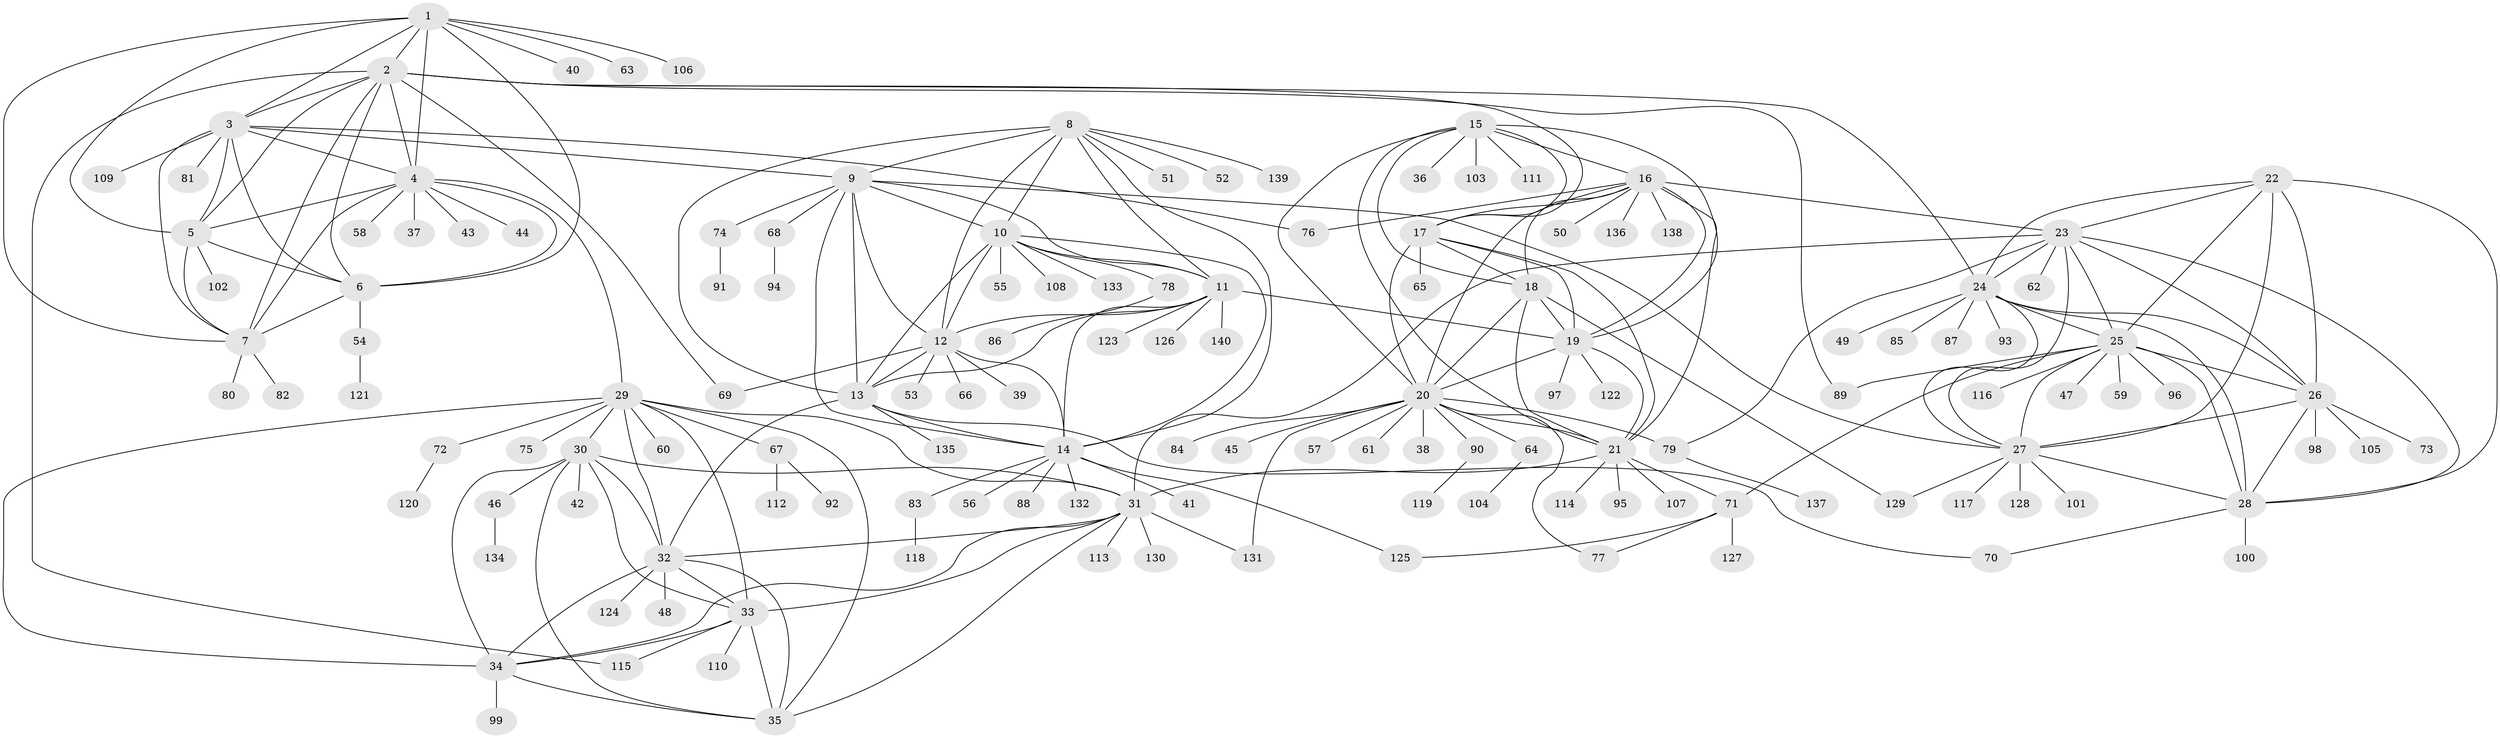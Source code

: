 // coarse degree distribution, {8: 0.06, 11: 0.02, 9: 0.04, 10: 0.06, 6: 0.03, 7: 0.06, 15: 0.02, 4: 0.02, 1: 0.51, 2: 0.17, 3: 0.01}
// Generated by graph-tools (version 1.1) at 2025/52/03/04/25 22:52:49]
// undirected, 140 vertices, 231 edges
graph export_dot {
  node [color=gray90,style=filled];
  1;
  2;
  3;
  4;
  5;
  6;
  7;
  8;
  9;
  10;
  11;
  12;
  13;
  14;
  15;
  16;
  17;
  18;
  19;
  20;
  21;
  22;
  23;
  24;
  25;
  26;
  27;
  28;
  29;
  30;
  31;
  32;
  33;
  34;
  35;
  36;
  37;
  38;
  39;
  40;
  41;
  42;
  43;
  44;
  45;
  46;
  47;
  48;
  49;
  50;
  51;
  52;
  53;
  54;
  55;
  56;
  57;
  58;
  59;
  60;
  61;
  62;
  63;
  64;
  65;
  66;
  67;
  68;
  69;
  70;
  71;
  72;
  73;
  74;
  75;
  76;
  77;
  78;
  79;
  80;
  81;
  82;
  83;
  84;
  85;
  86;
  87;
  88;
  89;
  90;
  91;
  92;
  93;
  94;
  95;
  96;
  97;
  98;
  99;
  100;
  101;
  102;
  103;
  104;
  105;
  106;
  107;
  108;
  109;
  110;
  111;
  112;
  113;
  114;
  115;
  116;
  117;
  118;
  119;
  120;
  121;
  122;
  123;
  124;
  125;
  126;
  127;
  128;
  129;
  130;
  131;
  132;
  133;
  134;
  135;
  136;
  137;
  138;
  139;
  140;
  1 -- 2;
  1 -- 3;
  1 -- 4;
  1 -- 5;
  1 -- 6;
  1 -- 7;
  1 -- 40;
  1 -- 63;
  1 -- 106;
  2 -- 3;
  2 -- 4;
  2 -- 5;
  2 -- 6;
  2 -- 7;
  2 -- 17;
  2 -- 24;
  2 -- 69;
  2 -- 89;
  2 -- 115;
  3 -- 4;
  3 -- 5;
  3 -- 6;
  3 -- 7;
  3 -- 9;
  3 -- 76;
  3 -- 81;
  3 -- 109;
  4 -- 5;
  4 -- 6;
  4 -- 7;
  4 -- 29;
  4 -- 37;
  4 -- 43;
  4 -- 44;
  4 -- 58;
  5 -- 6;
  5 -- 7;
  5 -- 102;
  6 -- 7;
  6 -- 54;
  7 -- 80;
  7 -- 82;
  8 -- 9;
  8 -- 10;
  8 -- 11;
  8 -- 12;
  8 -- 13;
  8 -- 14;
  8 -- 51;
  8 -- 52;
  8 -- 139;
  9 -- 10;
  9 -- 11;
  9 -- 12;
  9 -- 13;
  9 -- 14;
  9 -- 27;
  9 -- 68;
  9 -- 74;
  10 -- 11;
  10 -- 12;
  10 -- 13;
  10 -- 14;
  10 -- 55;
  10 -- 78;
  10 -- 108;
  10 -- 133;
  11 -- 12;
  11 -- 13;
  11 -- 14;
  11 -- 19;
  11 -- 123;
  11 -- 126;
  11 -- 140;
  12 -- 13;
  12 -- 14;
  12 -- 39;
  12 -- 53;
  12 -- 66;
  12 -- 69;
  13 -- 14;
  13 -- 32;
  13 -- 70;
  13 -- 135;
  14 -- 41;
  14 -- 56;
  14 -- 83;
  14 -- 88;
  14 -- 125;
  14 -- 132;
  15 -- 16;
  15 -- 17;
  15 -- 18;
  15 -- 19;
  15 -- 20;
  15 -- 21;
  15 -- 36;
  15 -- 103;
  15 -- 111;
  16 -- 17;
  16 -- 18;
  16 -- 19;
  16 -- 20;
  16 -- 21;
  16 -- 23;
  16 -- 50;
  16 -- 76;
  16 -- 136;
  16 -- 138;
  17 -- 18;
  17 -- 19;
  17 -- 20;
  17 -- 21;
  17 -- 65;
  18 -- 19;
  18 -- 20;
  18 -- 21;
  18 -- 129;
  19 -- 20;
  19 -- 21;
  19 -- 97;
  19 -- 122;
  20 -- 21;
  20 -- 38;
  20 -- 45;
  20 -- 57;
  20 -- 61;
  20 -- 64;
  20 -- 77;
  20 -- 79;
  20 -- 84;
  20 -- 90;
  20 -- 131;
  21 -- 31;
  21 -- 71;
  21 -- 95;
  21 -- 107;
  21 -- 114;
  22 -- 23;
  22 -- 24;
  22 -- 25;
  22 -- 26;
  22 -- 27;
  22 -- 28;
  23 -- 24;
  23 -- 25;
  23 -- 26;
  23 -- 27;
  23 -- 28;
  23 -- 31;
  23 -- 62;
  23 -- 79;
  24 -- 25;
  24 -- 26;
  24 -- 27;
  24 -- 28;
  24 -- 49;
  24 -- 85;
  24 -- 87;
  24 -- 93;
  25 -- 26;
  25 -- 27;
  25 -- 28;
  25 -- 47;
  25 -- 59;
  25 -- 71;
  25 -- 89;
  25 -- 96;
  25 -- 116;
  26 -- 27;
  26 -- 28;
  26 -- 73;
  26 -- 98;
  26 -- 105;
  27 -- 28;
  27 -- 101;
  27 -- 117;
  27 -- 128;
  27 -- 129;
  28 -- 70;
  28 -- 100;
  29 -- 30;
  29 -- 31;
  29 -- 32;
  29 -- 33;
  29 -- 34;
  29 -- 35;
  29 -- 60;
  29 -- 67;
  29 -- 72;
  29 -- 75;
  30 -- 31;
  30 -- 32;
  30 -- 33;
  30 -- 34;
  30 -- 35;
  30 -- 42;
  30 -- 46;
  31 -- 32;
  31 -- 33;
  31 -- 34;
  31 -- 35;
  31 -- 113;
  31 -- 130;
  31 -- 131;
  32 -- 33;
  32 -- 34;
  32 -- 35;
  32 -- 48;
  32 -- 124;
  33 -- 34;
  33 -- 35;
  33 -- 110;
  33 -- 115;
  34 -- 35;
  34 -- 99;
  46 -- 134;
  54 -- 121;
  64 -- 104;
  67 -- 92;
  67 -- 112;
  68 -- 94;
  71 -- 77;
  71 -- 125;
  71 -- 127;
  72 -- 120;
  74 -- 91;
  78 -- 86;
  79 -- 137;
  83 -- 118;
  90 -- 119;
}
